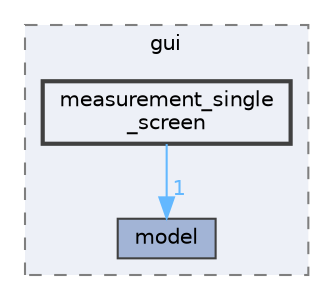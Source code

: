 digraph "C:/Github/PM3-Cable_Monitor/Software/Cable-Monitor_TouchGFX/Cable_Monitor_Horwey/TouchGFX/gui/include/gui/measurement_single_screen"
{
 // LATEX_PDF_SIZE
  bgcolor="transparent";
  edge [fontname=Helvetica,fontsize=10,labelfontname=Helvetica,labelfontsize=10];
  node [fontname=Helvetica,fontsize=10,shape=box,height=0.2,width=0.4];
  compound=true
  subgraph clusterdir_b06536b250956a6feb5134863578089f {
    graph [ bgcolor="#edf0f7", pencolor="grey50", label="gui", fontname=Helvetica,fontsize=10 style="filled,dashed", URL="dir_b06536b250956a6feb5134863578089f.html",tooltip=""]
  dir_d2caef49de2ed57468ff267ad03e39e4 [label="model", fillcolor="#a2b4d6", color="grey25", style="filled", URL="dir_d2caef49de2ed57468ff267ad03e39e4.html",tooltip=""];
  dir_d15c796017fbbb2ca58fcf77aec0dff3 [label="measurement_single\l_screen", fillcolor="#edf0f7", color="grey25", style="filled,bold", URL="dir_d15c796017fbbb2ca58fcf77aec0dff3.html",tooltip=""];
  }
  dir_d15c796017fbbb2ca58fcf77aec0dff3->dir_d2caef49de2ed57468ff267ad03e39e4 [headlabel="1", labeldistance=1.5 headhref="dir_000026_000028.html" href="dir_000026_000028.html" color="steelblue1" fontcolor="steelblue1"];
}
